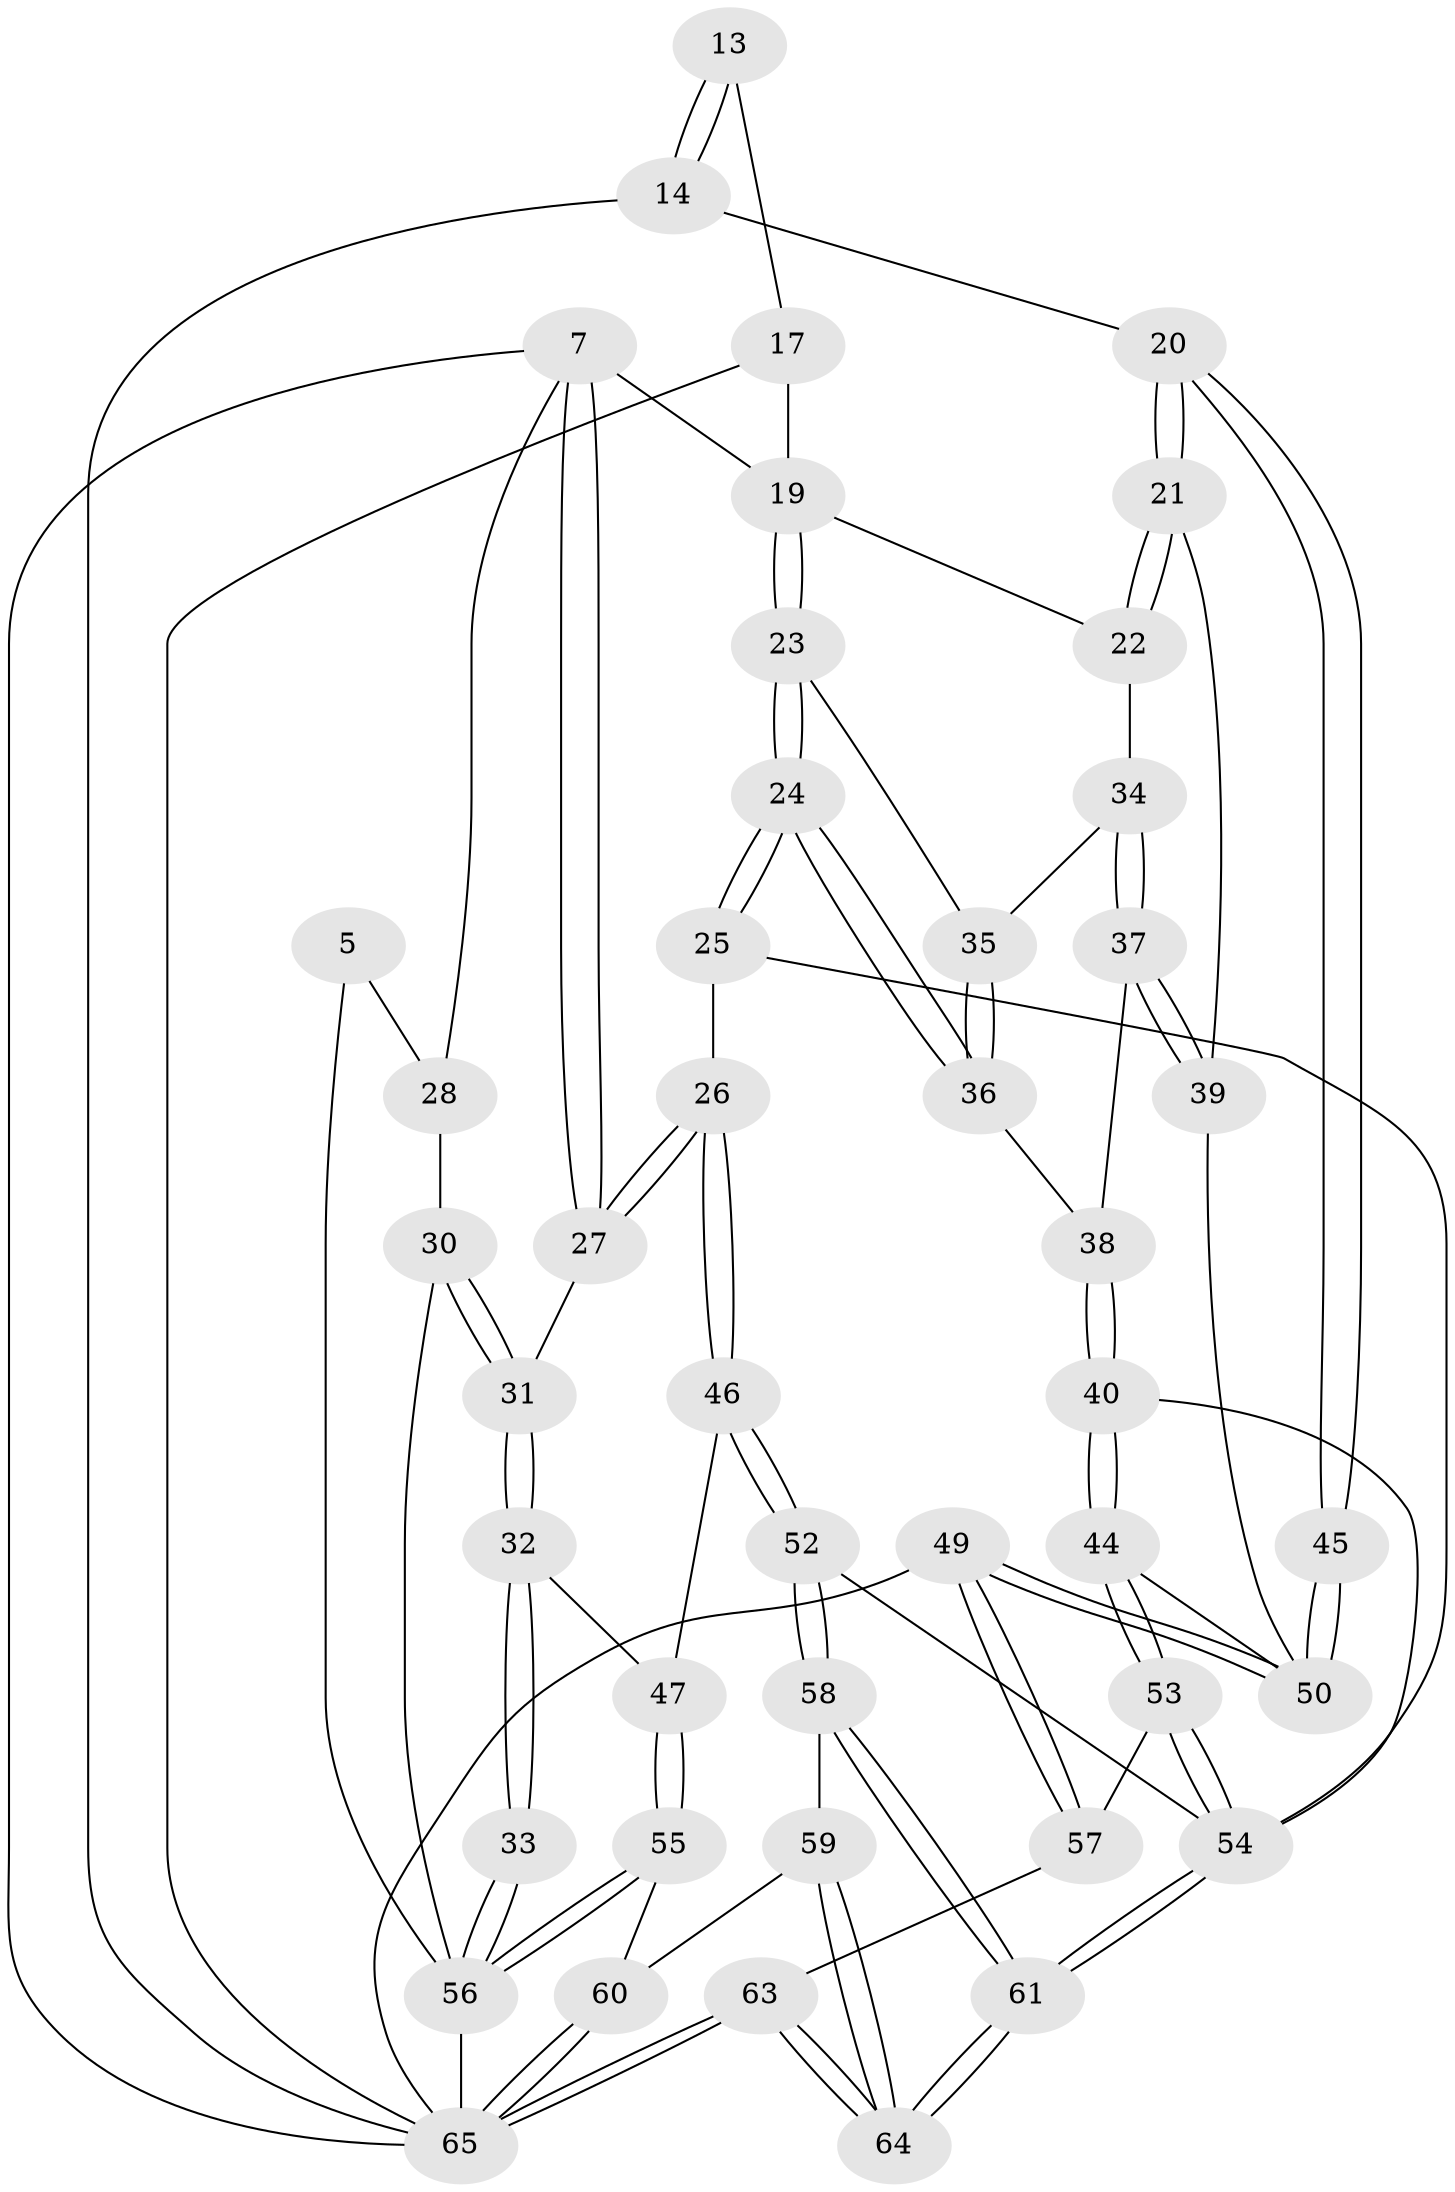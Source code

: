 // original degree distribution, {3: 0.06153846153846154, 4: 0.2153846153846154, 6: 0.23076923076923078, 5: 0.49230769230769234}
// Generated by graph-tools (version 1.1) at 2025/04/03/04/25 22:04:22]
// undirected, 45 vertices, 107 edges
graph export_dot {
graph [start="1"]
  node [color=gray90,style=filled];
  5 [pos="+0.05615798974800142+0"];
  7 [pos="+0.39965470673212855+0.2559296523829578",super="+6"];
  13 [pos="+0.9334605627627071+0.20697237669584517"];
  14 [pos="+1+0.24443411814812607"];
  17 [pos="+0.8628725423462932+0.2550893508633493",super="+11+10"];
  19 [pos="+0.6695388579798588+0.2581518320085956",super="+18+12"];
  20 [pos="+1+0.40140184088192565"];
  21 [pos="+1+0.4051722270920929"];
  22 [pos="+0.8230564821884454+0.4278560983225044"];
  23 [pos="+0.6652233530323988+0.3828172191869516"];
  24 [pos="+0.5286608498659664+0.4947978320473793"];
  25 [pos="+0.5061947157989117+0.505759781779468"];
  26 [pos="+0.45031157706558256+0.47372801287914706"];
  27 [pos="+0.3961589363582271+0.39990421824420086"];
  28 [pos="+0.19456363060852877+0.2631897569604813",super="+9"];
  30 [pos="+0.1203322007951846+0.3732134928737646",super="+29"];
  31 [pos="+0.14020530265935816+0.5071184162214607"];
  32 [pos="+0.06412498369376832+0.5802549141272094"];
  33 [pos="+0+0.5836824137295289"];
  34 [pos="+0.815523101077866+0.43761335776615906"];
  35 [pos="+0.8147102381610257+0.43751826598791194"];
  36 [pos="+0.5989042713415176+0.4858366788297407"];
  37 [pos="+0.8115842135042005+0.4813390598718979"];
  38 [pos="+0.7819844286430337+0.5184449729553274"];
  39 [pos="+0.8856293227633465+0.5702293681593942"];
  40 [pos="+0.7550574464809264+0.5609066454960748"];
  44 [pos="+0.7753410378691564+0.7210727817008963"];
  45 [pos="+1+0.7124191587373995"];
  46 [pos="+0.30271456207660474+0.7338885593231615"];
  47 [pos="+0.13318713774145455+0.6538427700516344"];
  49 [pos="+1+1"];
  50 [pos="+1+0.8561830952812675",super="+43+42"];
  52 [pos="+0.31654776337839746+0.7604357548103234"];
  53 [pos="+0.754416826958441+0.7398912446719641"];
  54 [pos="+0.6019747028953728+0.7562592993255269",super="+51+41"];
  55 [pos="+0.12108432638382498+0.8987424563548794"];
  56 [pos="+0+0.9053134273758553",super="+4+16"];
  57 [pos="+0.7981465129984122+0.8381648951820809"];
  58 [pos="+0.312772022959452+0.8214009999353601"];
  59 [pos="+0.30128406909639427+0.8570996802803716"];
  60 [pos="+0.235243651840628+0.9677179200602201"];
  61 [pos="+0.5752960808680547+0.8912796804512034"];
  63 [pos="+0.6105315973459913+1",super="+62"];
  64 [pos="+0.5769782544148583+0.9875385457046094"];
  65 [pos="+0.29134809447631066+1",super="+48"];
  5 -- 56;
  5 -- 28;
  7 -- 27;
  7 -- 27;
  7 -- 65;
  7 -- 28;
  7 -- 19;
  13 -- 14;
  13 -- 14;
  13 -- 17 [weight=2];
  14 -- 20;
  14 -- 65;
  17 -- 19 [weight=2];
  17 -- 65;
  19 -- 23;
  19 -- 23;
  19 -- 22;
  20 -- 21;
  20 -- 21;
  20 -- 45;
  20 -- 45;
  21 -- 22;
  21 -- 22;
  21 -- 39;
  22 -- 34;
  23 -- 24;
  23 -- 24;
  23 -- 35;
  24 -- 25;
  24 -- 25;
  24 -- 36;
  24 -- 36;
  25 -- 26;
  25 -- 54;
  26 -- 27;
  26 -- 27;
  26 -- 46;
  26 -- 46;
  27 -- 31;
  28 -- 30 [weight=2];
  30 -- 31;
  30 -- 31;
  30 -- 56;
  31 -- 32;
  31 -- 32;
  32 -- 33;
  32 -- 33;
  32 -- 47;
  33 -- 56 [weight=2];
  33 -- 56;
  34 -- 35;
  34 -- 37;
  34 -- 37;
  35 -- 36;
  35 -- 36;
  36 -- 38;
  37 -- 38;
  37 -- 39;
  37 -- 39;
  38 -- 40;
  38 -- 40;
  39 -- 50;
  40 -- 44;
  40 -- 44;
  40 -- 54;
  44 -- 53;
  44 -- 53;
  44 -- 50;
  45 -- 50 [weight=2];
  45 -- 50;
  46 -- 47;
  46 -- 52;
  46 -- 52;
  47 -- 55;
  47 -- 55;
  49 -- 50;
  49 -- 50;
  49 -- 57;
  49 -- 57;
  49 -- 65;
  52 -- 58;
  52 -- 58;
  52 -- 54;
  53 -- 54;
  53 -- 54;
  53 -- 57;
  54 -- 61;
  54 -- 61;
  55 -- 56;
  55 -- 56;
  55 -- 60;
  56 -- 65 [weight=2];
  57 -- 63;
  58 -- 59;
  58 -- 61;
  58 -- 61;
  59 -- 60;
  59 -- 64;
  59 -- 64;
  60 -- 65;
  60 -- 65;
  61 -- 64;
  61 -- 64;
  63 -- 64;
  63 -- 64;
  63 -- 65 [weight=2];
  63 -- 65;
}
